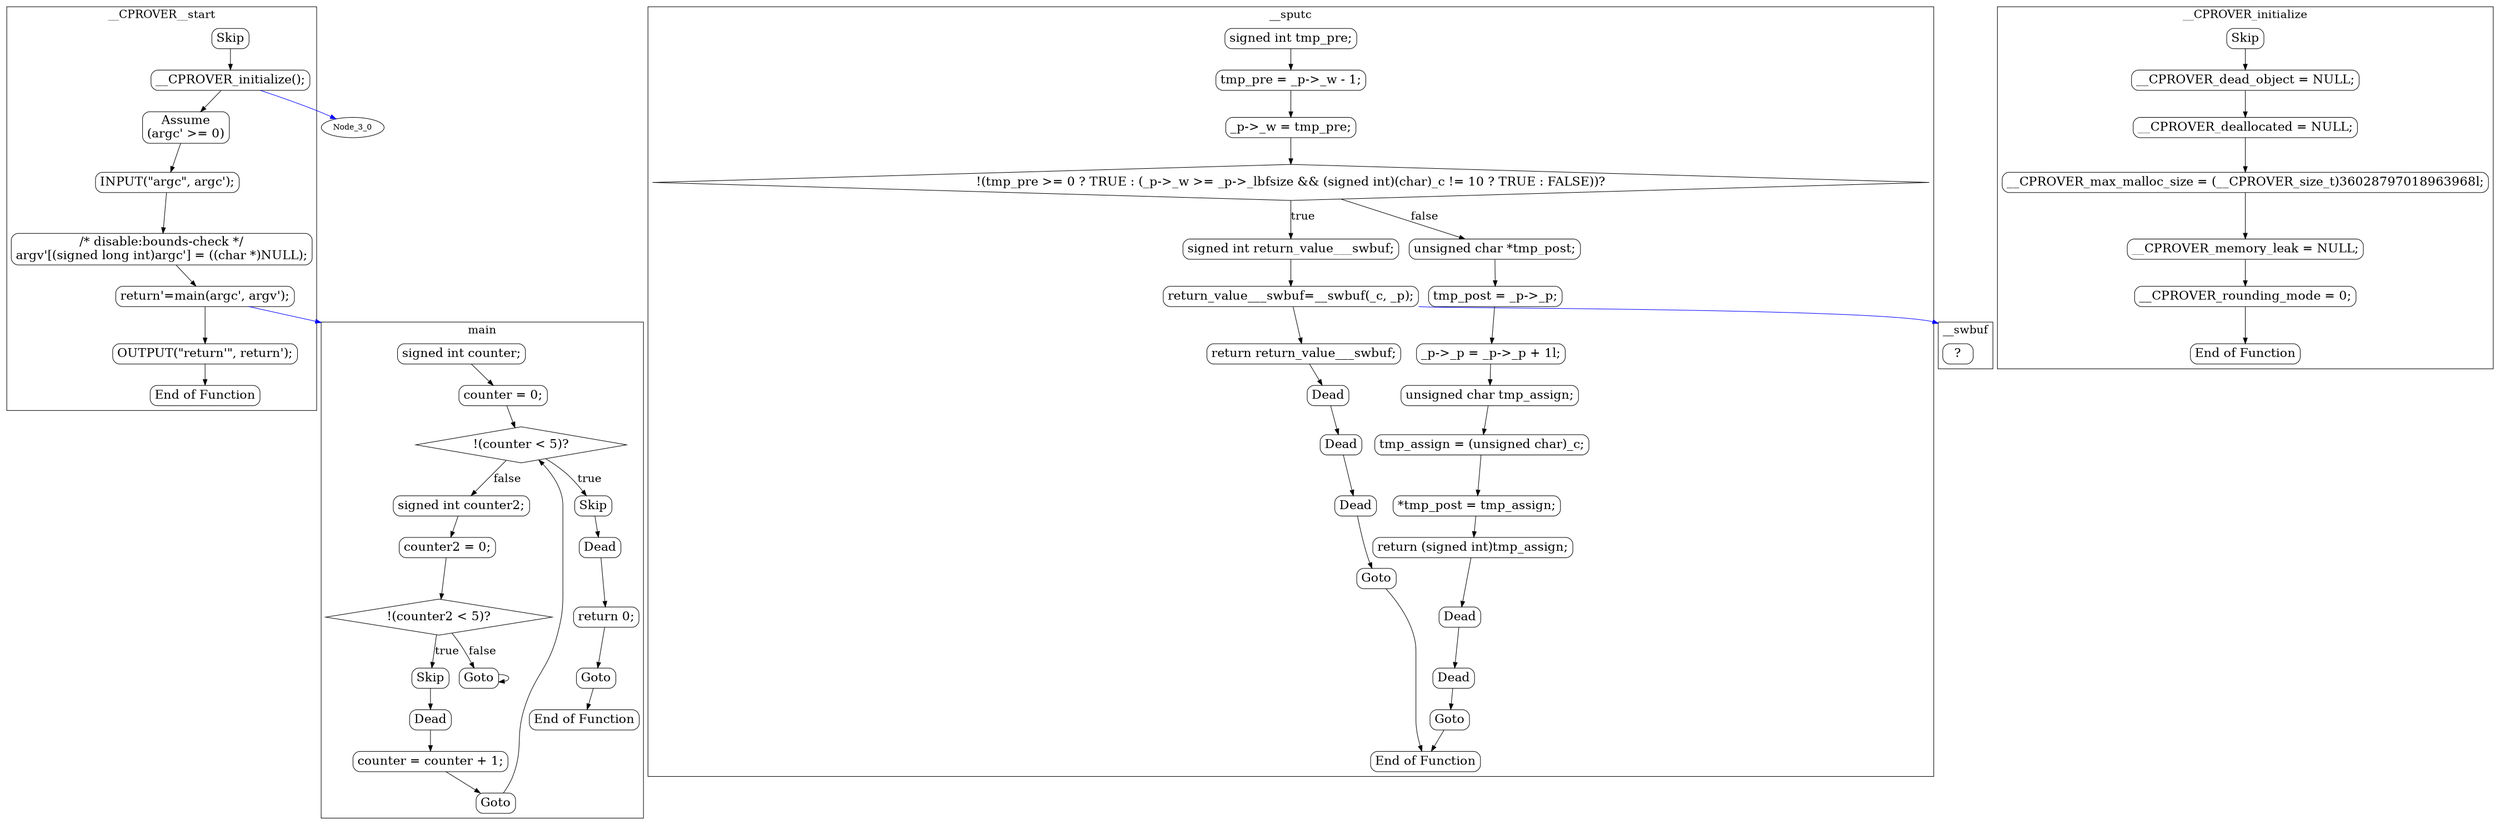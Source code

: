 digraph G {
color=black;orientation=portrait;fontsize=20;compound=true;size="30,40";ratio=compress;
subgraph "cluster_main" {
label="main";
Node_0_0 [shape=Mrecord,fontsize=22,label="signed int counter;"];
Node_0_0 -> Node_0_1 ;
Node_0_1 [shape=Mrecord,fontsize=22,label="counter = 0;"];
Node_0_1 -> Node_0_2 ;
Node_0_2 [shape=diamond,fontsize=22,label="!(counter \< 5)?"];
Node_0_2 -> Node_0_15 [fontsize=20,label="true"];
Node_0_2 -> Node_0_3 [fontsize=20,label="false"];
Node_0_15 [shape=Mrecord,fontsize=22,label="Skip"];
Node_0_15 -> Node_0_16 ;
Node_0_3 [shape=Mrecord,fontsize=22,label="signed int counter2;"];
Node_0_3 -> Node_0_4 ;
Node_0_16 [shape=Mrecord,fontsize=22,label="Dead"];
Node_0_16 -> Node_0_17 ;
Node_0_4 [shape=Mrecord,fontsize=22,label="counter2 = 0;"];
Node_0_4 -> Node_0_5 ;
Node_0_17 [shape=Mrecord,fontsize=22,label="return 0;"];
Node_0_17 -> Node_0_18 ;
Node_0_5 [shape=diamond,fontsize=22,label="!(counter2 \< 5)?"];
Node_0_5 -> Node_0_11 [fontsize=20,label="true"];
Node_0_5 -> Node_0_6 [fontsize=20,label="false"];
Node_0_18 [shape=Mrecord,fontsize=22,label="Goto"];
Node_0_18 -> Node_0_19 ;
Node_0_11 [shape=Mrecord,fontsize=22,label="Skip"];
Node_0_11 -> Node_0_12 ;
Node_0_6 [shape=Mrecord,fontsize=22,label="Goto"];
Node_0_6 -> Node_0_6 ;
Node_0_19 [shape=Mrecord,fontsize=22,label="End of Function"];
Node_0_12 [shape=Mrecord,fontsize=22,label="Dead"];
Node_0_12 -> Node_0_13 ;
Node_0_13 [shape=Mrecord,fontsize=22,label="counter = counter + 1;"];
Node_0_13 -> Node_0_14 ;
Node_0_14 [shape=Mrecord,fontsize=22,label="Goto"];
Node_0_14 -> Node_0_2 ;
}
subgraph "cluster___sputc" {
label="__sputc";
Node_1_20 [shape=Mrecord,fontsize=22,label="signed int tmp_pre;"];
Node_1_20 -> Node_1_21 ;
Node_1_21 [shape=Mrecord,fontsize=22,label="tmp_pre = _p-\>_w - 1;"];
Node_1_21 -> Node_1_22 ;
Node_1_22 [shape=Mrecord,fontsize=22,label="_p-\>_w = tmp_pre;"];
Node_1_22 -> Node_1_23 ;
Node_1_23 [shape=diamond,fontsize=22,label="!(tmp_pre \>= 0 ? TRUE : (_p-\>_w \>= _p-\>_lbfsize && (signed int)(char)_c != 10 ? TRUE : FALSE))?"];
Node_1_23 -> Node_1_35 [fontsize=20,label="true"];
Node_1_23 -> Node_1_24 [fontsize=20,label="false"];
Node_1_35 [shape=Mrecord,fontsize=22,label="signed int return_value___swbuf;"];
Node_1_35 -> Node_1_36 ;
Node_1_24 [shape=Mrecord,fontsize=22,label="unsigned char *tmp_post;"];
Node_1_24 -> Node_1_25 ;
Node_1_36 [shape=Mrecord,fontsize=22,label="return_value___swbuf=__swbuf(_c, _p);"];
Node_1_36 -> Node_1_37 ;
Node_1_25 [shape=Mrecord,fontsize=22,label="tmp_post = _p-\>_p;"];
Node_1_25 -> Node_1_26 ;
Node_1_37 [shape=Mrecord,fontsize=22,label="return return_value___swbuf;"];
Node_1_37 -> Node_1_38 ;
Node_1_26 [shape=Mrecord,fontsize=22,label="_p-\>_p = _p-\>_p + 1l;"];
Node_1_26 -> Node_1_27 ;
Node_1_38 [shape=Mrecord,fontsize=22,label="Dead"];
Node_1_38 -> Node_1_39 ;
Node_1_27 [shape=Mrecord,fontsize=22,label="unsigned char tmp_assign;"];
Node_1_27 -> Node_1_28 ;
Node_1_39 [shape=Mrecord,fontsize=22,label="Dead"];
Node_1_39 -> Node_1_40 ;
Node_1_28 [shape=Mrecord,fontsize=22,label="tmp_assign = (unsigned char)_c;"];
Node_1_28 -> Node_1_29 ;
Node_1_40 [shape=Mrecord,fontsize=22,label="Dead"];
Node_1_40 -> Node_1_41 ;
Node_1_29 [shape=Mrecord,fontsize=22,label="*tmp_post = tmp_assign;"];
Node_1_29 -> Node_1_30 ;
Node_1_41 [shape=Mrecord,fontsize=22,label="Goto"];
Node_1_41 -> Node_1_48 ;
Node_1_30 [shape=Mrecord,fontsize=22,label="return (signed int)tmp_assign;"];
Node_1_30 -> Node_1_31 ;
Node_1_48 [shape=Mrecord,fontsize=22,label="End of Function"];
Node_1_31 [shape=Mrecord,fontsize=22,label="Dead"];
Node_1_31 -> Node_1_32 ;
Node_1_32 [shape=Mrecord,fontsize=22,label="Dead"];
Node_1_32 -> Node_1_33 ;
Node_1_33 [shape=Mrecord,fontsize=22,label="Goto"];
Node_1_33 -> Node_1_48 ;
}
subgraph "cluster___CPROVER__start" {
label="__CPROVER__start";
Node_2_49 [shape=Mrecord,fontsize=22,label="Skip"];
Node_2_49 -> Node_2_50 ;
Node_2_50 [shape=Mrecord,fontsize=22,label="__CPROVER_initialize();"];
Node_2_50 -> Node_2_51 ;
Node_2_51 [shape=Mrecord,fontsize=22,label="Assume\n(argc' \>= 0)"];
Node_2_51 -> Node_2_52 ;
Node_2_52 [shape=Mrecord,fontsize=22,label="INPUT(\"argc\", argc');"];
Node_2_52 -> Node_2_53 ;
Node_2_53 [shape=Mrecord,fontsize=22,label="/* disable:bounds-check */\nargv'[(signed long int)argc'] = ((char *)NULL);"];
Node_2_53 -> Node_2_54 ;
Node_2_54 [shape=Mrecord,fontsize=22,label="return'=main(argc', argv');"];
Node_2_54 -> Node_2_55 ;
Node_2_55 [shape=Mrecord,fontsize=22,label="OUTPUT(\"return'\", return');"];
Node_2_55 -> Node_2_56 ;
Node_2_56 [shape=Mrecord,fontsize=22,label="End of Function"];
}
subgraph "cluster___CPROVER_initialize" {
label="__CPROVER_initialize";
Node_3_57 [shape=Mrecord,fontsize=22,label="Skip"];
Node_3_57 -> Node_3_58 ;
Node_3_58 [shape=Mrecord,fontsize=22,label="__CPROVER_dead_object = NULL;"];
Node_3_58 -> Node_3_59 ;
Node_3_59 [shape=Mrecord,fontsize=22,label="__CPROVER_deallocated = NULL;"];
Node_3_59 -> Node_3_60 ;
Node_3_60 [shape=Mrecord,fontsize=22,label="__CPROVER_max_malloc_size = (__CPROVER_size_t)36028797018963968l;"];
Node_3_60 -> Node_3_61 ;
Node_3_61 [shape=Mrecord,fontsize=22,label="__CPROVER_memory_leak = NULL;"];
Node_3_61 -> Node_3_62 ;
Node_3_62 [shape=Mrecord,fontsize=22,label="__CPROVER_rounding_mode = 0;"];
Node_3_62 -> Node_3_63 ;
Node_3_63 [shape=Mrecord,fontsize=22,label="End of Function"];
}
subgraph "cluster___swbuf" {
rank=sink;
label="__swbuf";
Node_4_0 [shape=Mrecord,fontsize=22,label="?"];
}
Node_1_36 -> Node_4_0 [lhead="cluster___swbuf",color=blue];
Node_2_50 -> Node_3_0 [lhead="cluster___CPROVER_initialize",color=blue];
Node_2_54 -> Node_0_0 [lhead="cluster_main",color=blue];
}
